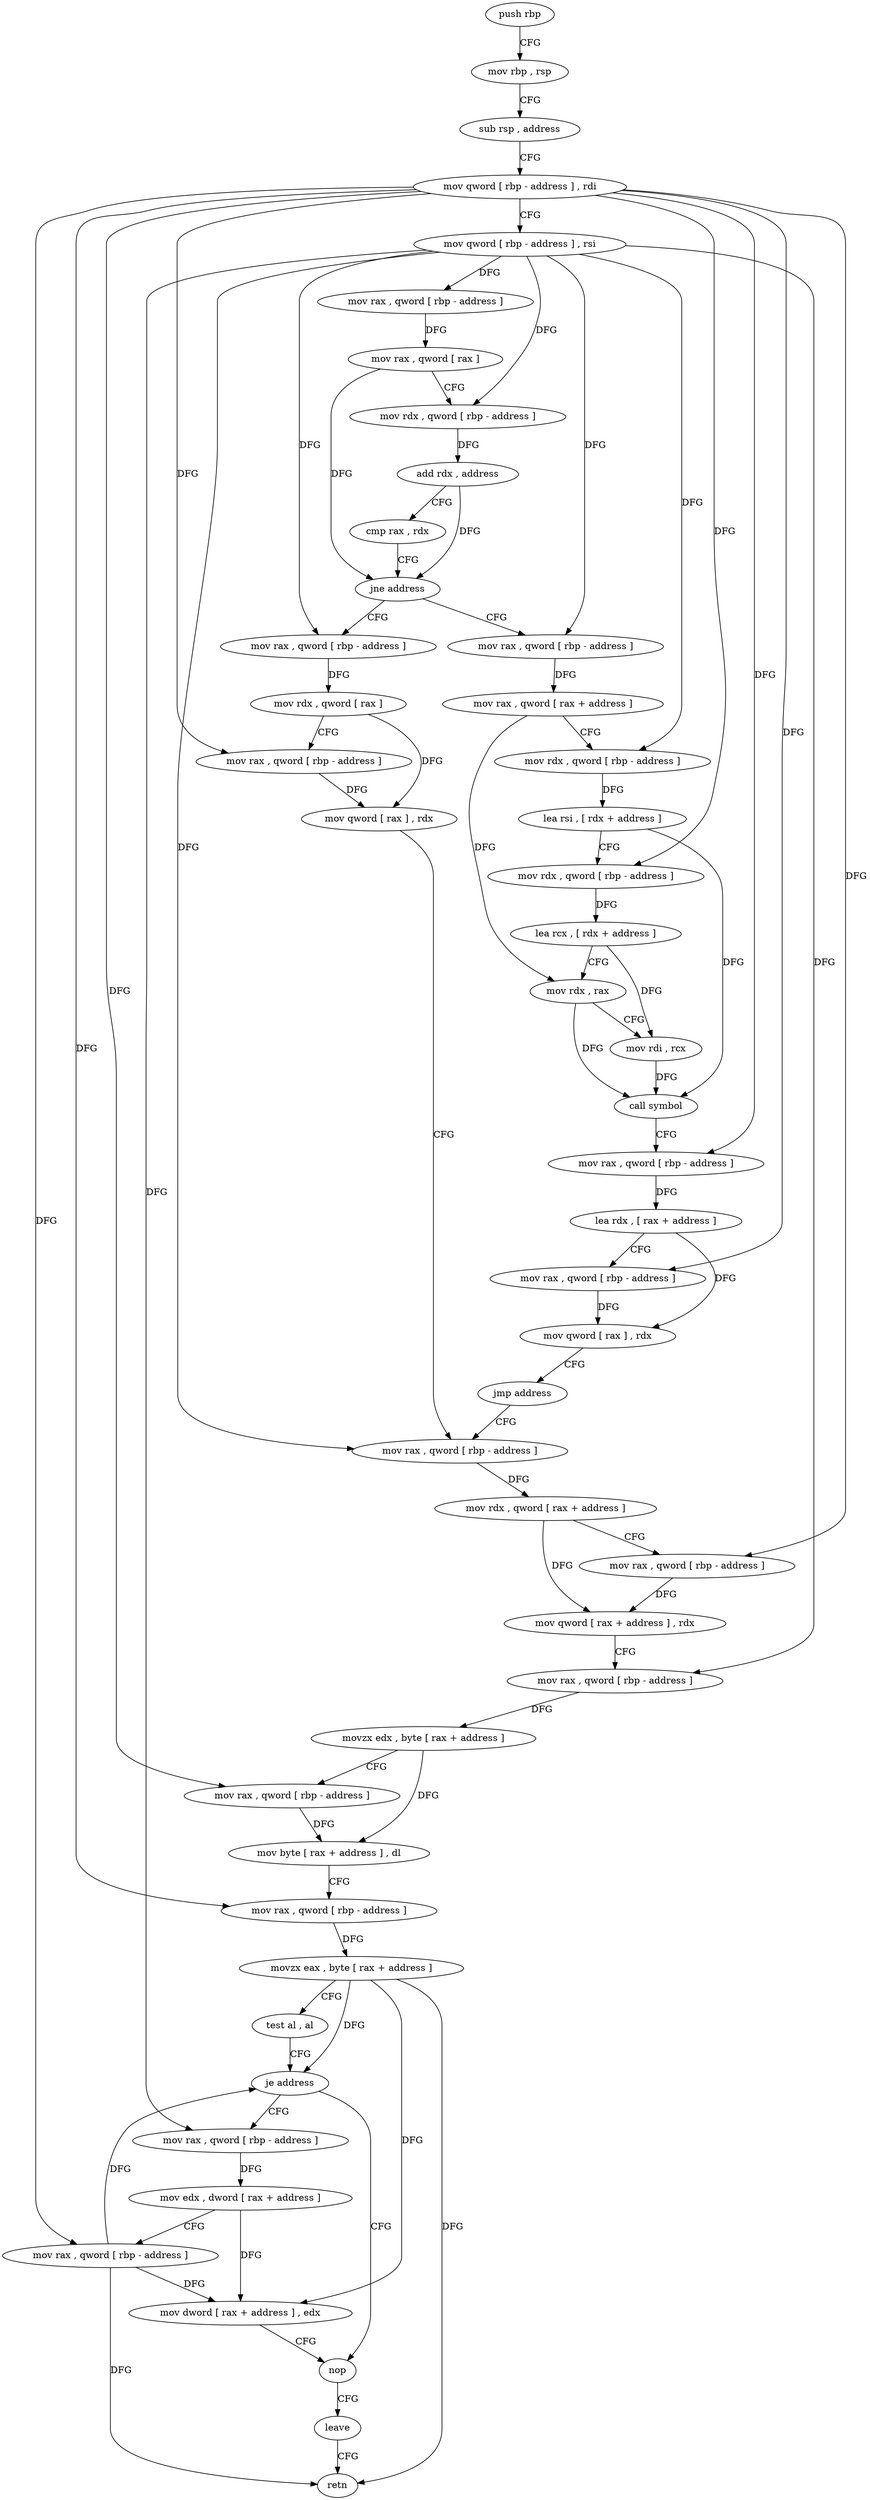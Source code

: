 digraph "func" {
"4496892" [label = "push rbp" ]
"4496893" [label = "mov rbp , rsp" ]
"4496896" [label = "sub rsp , address" ]
"4496900" [label = "mov qword [ rbp - address ] , rdi" ]
"4496904" [label = "mov qword [ rbp - address ] , rsi" ]
"4496908" [label = "mov rax , qword [ rbp - address ]" ]
"4496912" [label = "mov rax , qword [ rax ]" ]
"4496915" [label = "mov rdx , qword [ rbp - address ]" ]
"4496919" [label = "add rdx , address" ]
"4496923" [label = "cmp rax , rdx" ]
"4496926" [label = "jne address" ]
"4496980" [label = "mov rax , qword [ rbp - address ]" ]
"4496928" [label = "mov rax , qword [ rbp - address ]" ]
"4496984" [label = "mov rdx , qword [ rax ]" ]
"4496987" [label = "mov rax , qword [ rbp - address ]" ]
"4496991" [label = "mov qword [ rax ] , rdx" ]
"4496994" [label = "mov rax , qword [ rbp - address ]" ]
"4496932" [label = "mov rax , qword [ rax + address ]" ]
"4496936" [label = "mov rdx , qword [ rbp - address ]" ]
"4496940" [label = "lea rsi , [ rdx + address ]" ]
"4496944" [label = "mov rdx , qword [ rbp - address ]" ]
"4496948" [label = "lea rcx , [ rdx + address ]" ]
"4496952" [label = "mov rdx , rax" ]
"4496955" [label = "mov rdi , rcx" ]
"4496958" [label = "call symbol" ]
"4496963" [label = "mov rax , qword [ rbp - address ]" ]
"4496967" [label = "lea rdx , [ rax + address ]" ]
"4496971" [label = "mov rax , qword [ rbp - address ]" ]
"4496975" [label = "mov qword [ rax ] , rdx" ]
"4496978" [label = "jmp address" ]
"4497051" [label = "nop" ]
"4497052" [label = "leave" ]
"4497053" [label = "retn" ]
"4497037" [label = "mov rax , qword [ rbp - address ]" ]
"4497041" [label = "mov edx , dword [ rax + address ]" ]
"4497044" [label = "mov rax , qword [ rbp - address ]" ]
"4497048" [label = "mov dword [ rax + address ] , edx" ]
"4496998" [label = "mov rdx , qword [ rax + address ]" ]
"4497002" [label = "mov rax , qword [ rbp - address ]" ]
"4497006" [label = "mov qword [ rax + address ] , rdx" ]
"4497010" [label = "mov rax , qword [ rbp - address ]" ]
"4497014" [label = "movzx edx , byte [ rax + address ]" ]
"4497018" [label = "mov rax , qword [ rbp - address ]" ]
"4497022" [label = "mov byte [ rax + address ] , dl" ]
"4497025" [label = "mov rax , qword [ rbp - address ]" ]
"4497029" [label = "movzx eax , byte [ rax + address ]" ]
"4497033" [label = "test al , al" ]
"4497035" [label = "je address" ]
"4496892" -> "4496893" [ label = "CFG" ]
"4496893" -> "4496896" [ label = "CFG" ]
"4496896" -> "4496900" [ label = "CFG" ]
"4496900" -> "4496904" [ label = "CFG" ]
"4496900" -> "4496987" [ label = "DFG" ]
"4496900" -> "4496944" [ label = "DFG" ]
"4496900" -> "4496963" [ label = "DFG" ]
"4496900" -> "4496971" [ label = "DFG" ]
"4496900" -> "4497002" [ label = "DFG" ]
"4496900" -> "4497018" [ label = "DFG" ]
"4496900" -> "4497025" [ label = "DFG" ]
"4496900" -> "4497044" [ label = "DFG" ]
"4496904" -> "4496908" [ label = "DFG" ]
"4496904" -> "4496915" [ label = "DFG" ]
"4496904" -> "4496980" [ label = "DFG" ]
"4496904" -> "4496928" [ label = "DFG" ]
"4496904" -> "4496936" [ label = "DFG" ]
"4496904" -> "4496994" [ label = "DFG" ]
"4496904" -> "4497010" [ label = "DFG" ]
"4496904" -> "4497037" [ label = "DFG" ]
"4496908" -> "4496912" [ label = "DFG" ]
"4496912" -> "4496915" [ label = "CFG" ]
"4496912" -> "4496926" [ label = "DFG" ]
"4496915" -> "4496919" [ label = "DFG" ]
"4496919" -> "4496923" [ label = "CFG" ]
"4496919" -> "4496926" [ label = "DFG" ]
"4496923" -> "4496926" [ label = "CFG" ]
"4496926" -> "4496980" [ label = "CFG" ]
"4496926" -> "4496928" [ label = "CFG" ]
"4496980" -> "4496984" [ label = "DFG" ]
"4496928" -> "4496932" [ label = "DFG" ]
"4496984" -> "4496987" [ label = "CFG" ]
"4496984" -> "4496991" [ label = "DFG" ]
"4496987" -> "4496991" [ label = "DFG" ]
"4496991" -> "4496994" [ label = "CFG" ]
"4496994" -> "4496998" [ label = "DFG" ]
"4496932" -> "4496936" [ label = "CFG" ]
"4496932" -> "4496952" [ label = "DFG" ]
"4496936" -> "4496940" [ label = "DFG" ]
"4496940" -> "4496944" [ label = "CFG" ]
"4496940" -> "4496958" [ label = "DFG" ]
"4496944" -> "4496948" [ label = "DFG" ]
"4496948" -> "4496952" [ label = "CFG" ]
"4496948" -> "4496955" [ label = "DFG" ]
"4496952" -> "4496955" [ label = "CFG" ]
"4496952" -> "4496958" [ label = "DFG" ]
"4496955" -> "4496958" [ label = "DFG" ]
"4496958" -> "4496963" [ label = "CFG" ]
"4496963" -> "4496967" [ label = "DFG" ]
"4496967" -> "4496971" [ label = "CFG" ]
"4496967" -> "4496975" [ label = "DFG" ]
"4496971" -> "4496975" [ label = "DFG" ]
"4496975" -> "4496978" [ label = "CFG" ]
"4496978" -> "4496994" [ label = "CFG" ]
"4497051" -> "4497052" [ label = "CFG" ]
"4497052" -> "4497053" [ label = "CFG" ]
"4497037" -> "4497041" [ label = "DFG" ]
"4497041" -> "4497044" [ label = "CFG" ]
"4497041" -> "4497048" [ label = "DFG" ]
"4497044" -> "4497048" [ label = "DFG" ]
"4497044" -> "4497035" [ label = "DFG" ]
"4497044" -> "4497053" [ label = "DFG" ]
"4497048" -> "4497051" [ label = "CFG" ]
"4496998" -> "4497002" [ label = "CFG" ]
"4496998" -> "4497006" [ label = "DFG" ]
"4497002" -> "4497006" [ label = "DFG" ]
"4497006" -> "4497010" [ label = "CFG" ]
"4497010" -> "4497014" [ label = "DFG" ]
"4497014" -> "4497018" [ label = "CFG" ]
"4497014" -> "4497022" [ label = "DFG" ]
"4497018" -> "4497022" [ label = "DFG" ]
"4497022" -> "4497025" [ label = "CFG" ]
"4497025" -> "4497029" [ label = "DFG" ]
"4497029" -> "4497033" [ label = "CFG" ]
"4497029" -> "4497035" [ label = "DFG" ]
"4497029" -> "4497053" [ label = "DFG" ]
"4497029" -> "4497048" [ label = "DFG" ]
"4497033" -> "4497035" [ label = "CFG" ]
"4497035" -> "4497051" [ label = "CFG" ]
"4497035" -> "4497037" [ label = "CFG" ]
}
